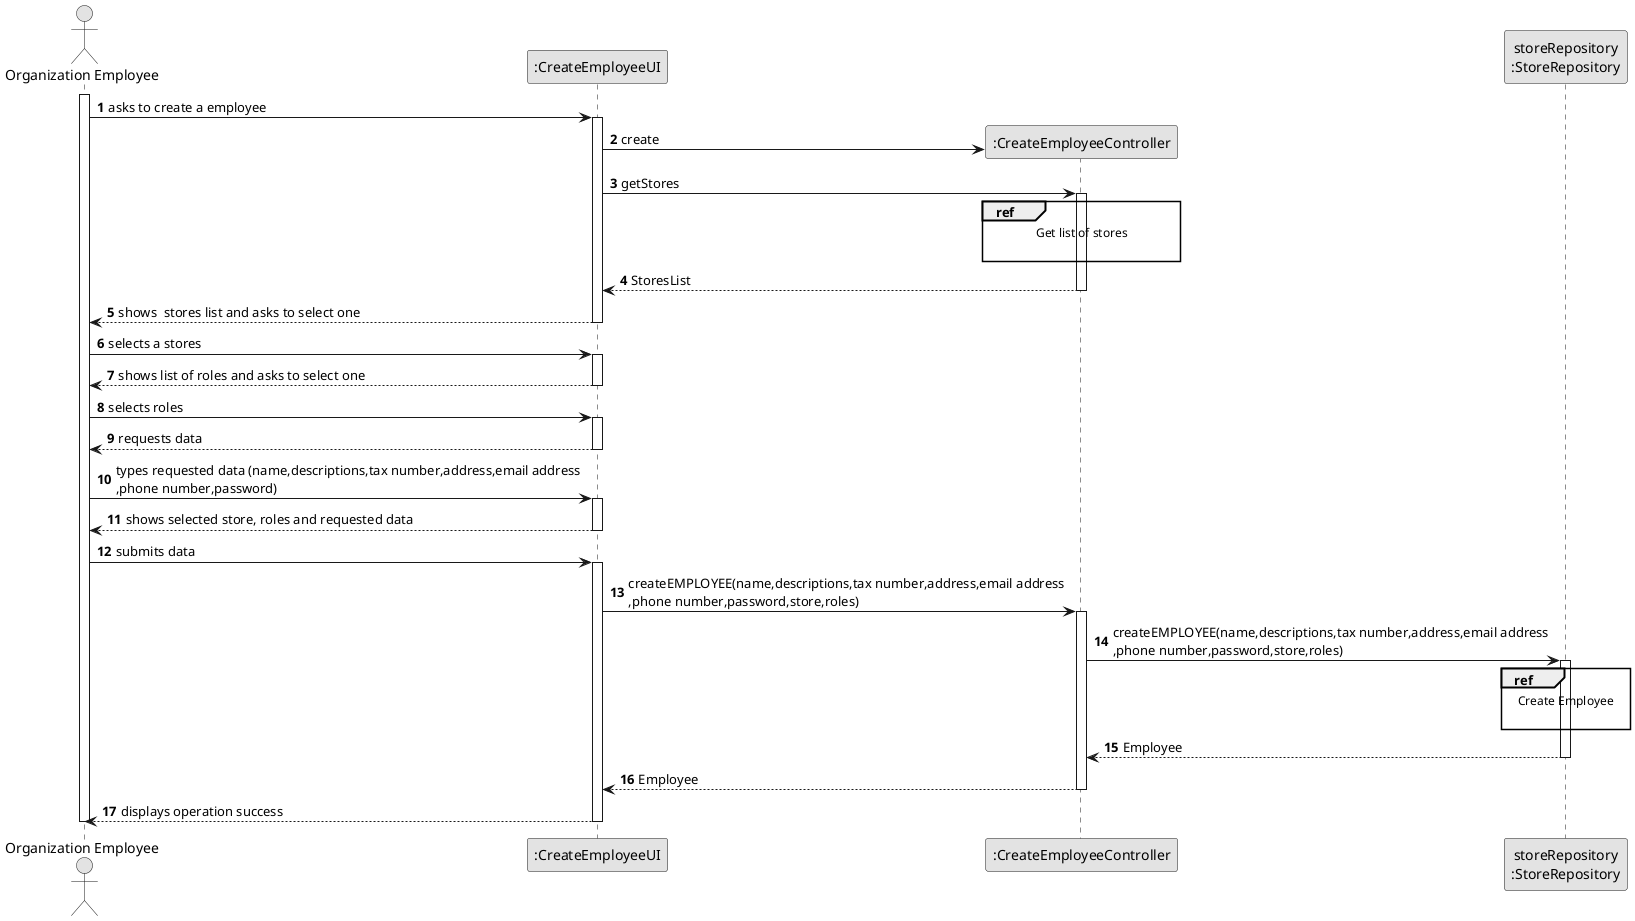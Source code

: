 @startuml
skinparam monochrome true
skinparam packageStyle rectangle
skinparam shadowing false

autonumber

'hide footbox
actor "Organization Employee" as ADM
participant ":CreateEmployeeUI" as UI
participant ":CreateEmployeeController" as CTRL
participant "storeRepository\n:StoreRepository" as ORG

activate ADM

    ADM -> UI : asks to create a employee

    activate UI

        UI -> CTRL** : create
        UI -> CTRL : getStores

        ref over CTRL
            Get list of stores

        end ref

        activate CTRL

            CTRL --> UI : StoresList
        deactivate CTRL

        UI --> ADM : shows  stores list and asks to select one
    deactivate UI
    ADM -> UI : selects a stores

    activate UI

    UI --> ADM : shows list of roles and asks to select one


    deactivate UI
    ADM -> UI : selects roles
        activate UI

            UI --> ADM : requests data
        deactivate UI
        ADM -> UI : types requested data (name,descriptions,tax number,address,email address\n,phone number,password)
        activate UI

        UI --> ADM : shows selected store, roles and requested data
        deactivate UI
        ADM -> UI : submits data
     activate UI

     UI -> CTRL : createEMPLOYEE(name,descriptions,tax number,address,email address\n,phone number,password,store,roles)
    activate CTRL

      CTRL -> ORG: createEMPLOYEE(name,descriptions,tax number,address,email address\n,phone number,password,store,roles)
                 activate ORG

                     ref over ORG
                         Create Employee

                     end

                     ORG --> CTRL : Employee
                 deactivate ORG
            CTRL --> UI: Employee
              deactivate CTRL
              UI --> ADM: displays operation success
      deactivate UI
deactivate ADM

@enduml
